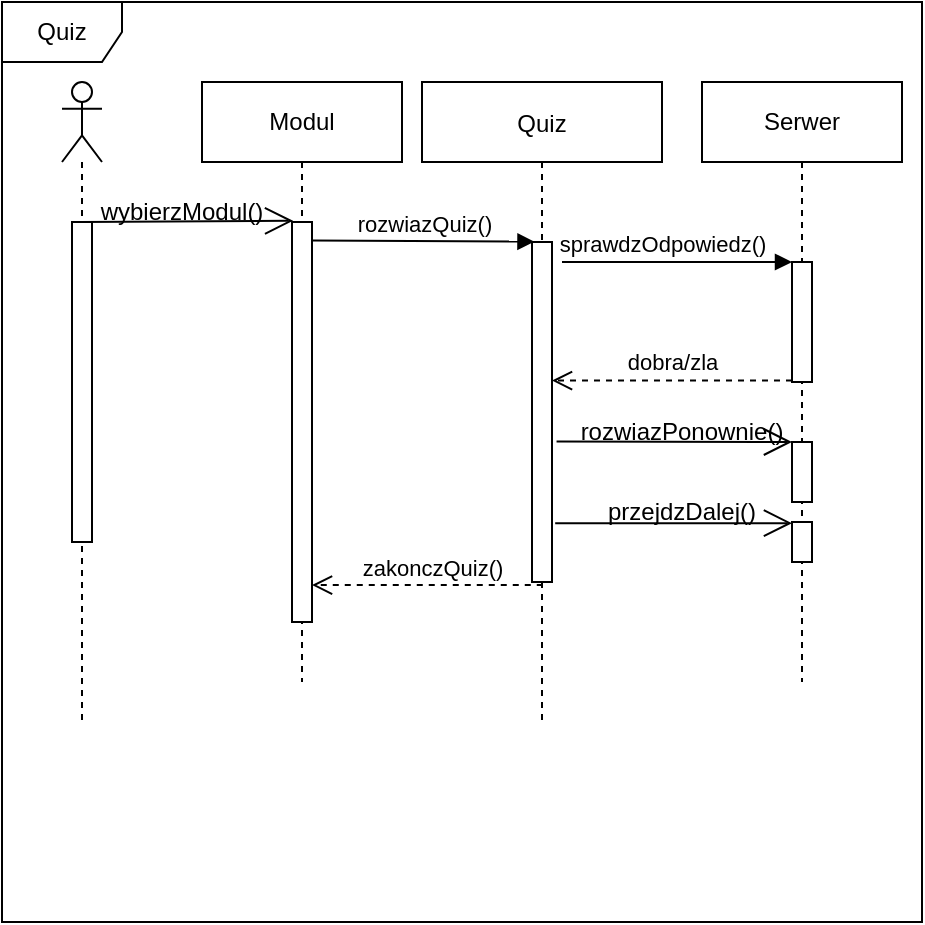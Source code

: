<mxfile version="16.4.3" type="google"><diagram id="kgpKYQtTHZ0yAKxKKP6v" name="Page-1"><mxGraphModel dx="2062" dy="1118" grid="1" gridSize="10" guides="1" tooltips="1" connect="1" arrows="1" fold="1" page="1" pageScale="1" pageWidth="850" pageHeight="1100" math="0" shadow="0"><root><mxCell id="0"/><mxCell id="1" parent="0"/><mxCell id="qLLTvbQaVkeyQa1JEm7V-16" value="" style="whiteSpace=wrap;html=1;aspect=fixed;" parent="1" vertex="1"><mxGeometry y="10" width="460" height="460" as="geometry"/></mxCell><mxCell id="3nuBFxr9cyL0pnOWT2aG-5" value="Quiz" style="shape=umlLifeline;perimeter=lifelinePerimeter;container=1;collapsible=0;recursiveResize=0;rounded=0;shadow=0;strokeWidth=1;" parent="1" vertex="1"><mxGeometry x="210" y="50" width="120" height="320" as="geometry"/></mxCell><mxCell id="qLLTvbQaVkeyQa1JEm7V-3" value="" style="html=1;points=[];perimeter=orthogonalPerimeter;" parent="3nuBFxr9cyL0pnOWT2aG-5" vertex="1"><mxGeometry x="55" y="80" width="10" height="170" as="geometry"/></mxCell><mxCell id="qLLTvbQaVkeyQa1JEm7V-1" value="" style="shape=umlLifeline;participant=umlActor;perimeter=lifelinePerimeter;whiteSpace=wrap;html=1;container=1;collapsible=0;recursiveResize=0;verticalAlign=top;spacingTop=36;outlineConnect=0;" parent="1" vertex="1"><mxGeometry x="30" y="50" width="20" height="320" as="geometry"/></mxCell><mxCell id="qLLTvbQaVkeyQa1JEm7V-4" value="" style="html=1;points=[];perimeter=orthogonalPerimeter;" parent="qLLTvbQaVkeyQa1JEm7V-1" vertex="1"><mxGeometry x="5" y="70" width="10" height="160" as="geometry"/></mxCell><mxCell id="qLLTvbQaVkeyQa1JEm7V-2" value="rozwiazQuiz()" style="html=1;verticalAlign=bottom;endArrow=block;rounded=0;entryX=0.124;entryY=-0.001;entryDx=0;entryDy=0;entryPerimeter=0;exitX=1.021;exitY=0.046;exitDx=0;exitDy=0;exitPerimeter=0;" parent="1" source="qLLTvbQaVkeyQa1JEm7V-26" target="qLLTvbQaVkeyQa1JEm7V-3" edge="1"><mxGeometry width="80" relative="1" as="geometry"><mxPoint x="190" y="130" as="sourcePoint"/><mxPoint x="190" y="130" as="targetPoint"/><mxPoint as="offset"/></mxGeometry></mxCell><mxCell id="qLLTvbQaVkeyQa1JEm7V-15" value="Quiz" style="shape=umlFrame;whiteSpace=wrap;html=1;" parent="1" vertex="1"><mxGeometry y="10" width="460" height="460" as="geometry"/></mxCell><mxCell id="qLLTvbQaVkeyQa1JEm7V-17" value="Serwer" style="shape=umlLifeline;perimeter=lifelinePerimeter;whiteSpace=wrap;html=1;container=1;collapsible=0;recursiveResize=0;outlineConnect=0;" parent="1" vertex="1"><mxGeometry x="350" y="50" width="100" height="300" as="geometry"/></mxCell><mxCell id="qLLTvbQaVkeyQa1JEm7V-19" value="" style="html=1;points=[];perimeter=orthogonalPerimeter;" parent="qLLTvbQaVkeyQa1JEm7V-17" vertex="1"><mxGeometry x="45" y="90" width="10" height="60" as="geometry"/></mxCell><mxCell id="qLLTvbQaVkeyQa1JEm7V-20" value="dobra/zla" style="html=1;verticalAlign=bottom;endArrow=open;dashed=1;endSize=8;rounded=0;" parent="qLLTvbQaVkeyQa1JEm7V-17" target="qLLTvbQaVkeyQa1JEm7V-3" edge="1"><mxGeometry relative="1" as="geometry"><mxPoint x="45" y="149.31" as="sourcePoint"/><mxPoint x="-35" y="149.31" as="targetPoint"/></mxGeometry></mxCell><mxCell id="qLLTvbQaVkeyQa1JEm7V-33" value="" style="html=1;points=[];perimeter=orthogonalPerimeter;" parent="qLLTvbQaVkeyQa1JEm7V-17" vertex="1"><mxGeometry x="45" y="180" width="10" height="30" as="geometry"/></mxCell><mxCell id="qLLTvbQaVkeyQa1JEm7V-36" value="" style="html=1;points=[];perimeter=orthogonalPerimeter;" parent="qLLTvbQaVkeyQa1JEm7V-17" vertex="1"><mxGeometry x="45" y="220" width="10" height="20" as="geometry"/></mxCell><mxCell id="qLLTvbQaVkeyQa1JEm7V-34" value="rozwiazPonownie()" style="text;html=1;strokeColor=none;fillColor=none;align=center;verticalAlign=middle;whiteSpace=wrap;rounded=0;" parent="qLLTvbQaVkeyQa1JEm7V-17" vertex="1"><mxGeometry x="-40" y="160" width="60" height="30" as="geometry"/></mxCell><mxCell id="qLLTvbQaVkeyQa1JEm7V-18" value="sprawdzOdpowiedz()" style="html=1;verticalAlign=bottom;endArrow=block;rounded=0;" parent="1" target="qLLTvbQaVkeyQa1JEm7V-19" edge="1"><mxGeometry x="-0.13" width="80" relative="1" as="geometry"><mxPoint x="280" y="140" as="sourcePoint"/><mxPoint x="395" y="140" as="targetPoint"/><Array as="points"><mxPoint x="355" y="140"/></Array><mxPoint as="offset"/></mxGeometry></mxCell><mxCell id="qLLTvbQaVkeyQa1JEm7V-11" value="zakonczQuiz()" style="html=1;verticalAlign=bottom;endArrow=open;dashed=1;endSize=8;rounded=0;exitX=0.538;exitY=1.009;exitDx=0;exitDy=0;exitPerimeter=0;" parent="1" source="qLLTvbQaVkeyQa1JEm7V-3" target="qLLTvbQaVkeyQa1JEm7V-26" edge="1"><mxGeometry x="-0.043" relative="1" as="geometry"><mxPoint x="315" y="250" as="sourcePoint"/><mxPoint x="150" y="271" as="targetPoint"/><mxPoint as="offset"/></mxGeometry></mxCell><mxCell id="qLLTvbQaVkeyQa1JEm7V-23" value="Modul" style="shape=umlLifeline;perimeter=lifelinePerimeter;whiteSpace=wrap;html=1;container=1;collapsible=0;recursiveResize=0;outlineConnect=0;" parent="1" vertex="1"><mxGeometry x="100" y="50" width="100" height="300" as="geometry"/></mxCell><mxCell id="qLLTvbQaVkeyQa1JEm7V-26" value="" style="html=1;points=[];perimeter=orthogonalPerimeter;" parent="qLLTvbQaVkeyQa1JEm7V-23" vertex="1"><mxGeometry x="45" y="70" width="10" height="200" as="geometry"/></mxCell><mxCell id="qLLTvbQaVkeyQa1JEm7V-27" value="" style="endArrow=open;endFill=1;endSize=12;html=1;rounded=0;entryX=0.055;entryY=-0.003;entryDx=0;entryDy=0;entryPerimeter=0;" parent="1" target="qLLTvbQaVkeyQa1JEm7V-26" edge="1"><mxGeometry width="160" relative="1" as="geometry"><mxPoint x="40" y="120" as="sourcePoint"/><mxPoint x="140" y="120" as="targetPoint"/></mxGeometry></mxCell><mxCell id="qLLTvbQaVkeyQa1JEm7V-28" value="wybierzModul()" style="text;html=1;strokeColor=none;fillColor=none;align=center;verticalAlign=middle;whiteSpace=wrap;rounded=0;" parent="1" vertex="1"><mxGeometry x="60" y="100" width="60" height="30" as="geometry"/></mxCell><mxCell id="qLLTvbQaVkeyQa1JEm7V-32" value="" style="endArrow=open;endFill=1;endSize=12;html=1;rounded=0;exitX=1.228;exitY=0.587;exitDx=0;exitDy=0;exitPerimeter=0;" parent="1" source="qLLTvbQaVkeyQa1JEm7V-3" target="qLLTvbQaVkeyQa1JEm7V-33" edge="1"><mxGeometry width="160" relative="1" as="geometry"><mxPoint x="320" y="230" as="sourcePoint"/><mxPoint x="460" y="230" as="targetPoint"/><Array as="points"><mxPoint x="380" y="230"/></Array></mxGeometry></mxCell><mxCell id="qLLTvbQaVkeyQa1JEm7V-35" value="" style="endArrow=open;endFill=1;endSize=12;html=1;rounded=0;exitX=1.159;exitY=0.827;exitDx=0;exitDy=0;exitPerimeter=0;" parent="1" source="qLLTvbQaVkeyQa1JEm7V-3" target="qLLTvbQaVkeyQa1JEm7V-36" edge="1"><mxGeometry width="160" relative="1" as="geometry"><mxPoint x="320" y="270" as="sourcePoint"/><mxPoint x="480" y="270" as="targetPoint"/></mxGeometry></mxCell><mxCell id="qLLTvbQaVkeyQa1JEm7V-37" value="przejdzDalej()" style="text;html=1;strokeColor=none;fillColor=none;align=center;verticalAlign=middle;whiteSpace=wrap;rounded=0;" parent="1" vertex="1"><mxGeometry x="310" y="250" width="60" height="30" as="geometry"/></mxCell></root></mxGraphModel></diagram></mxfile>